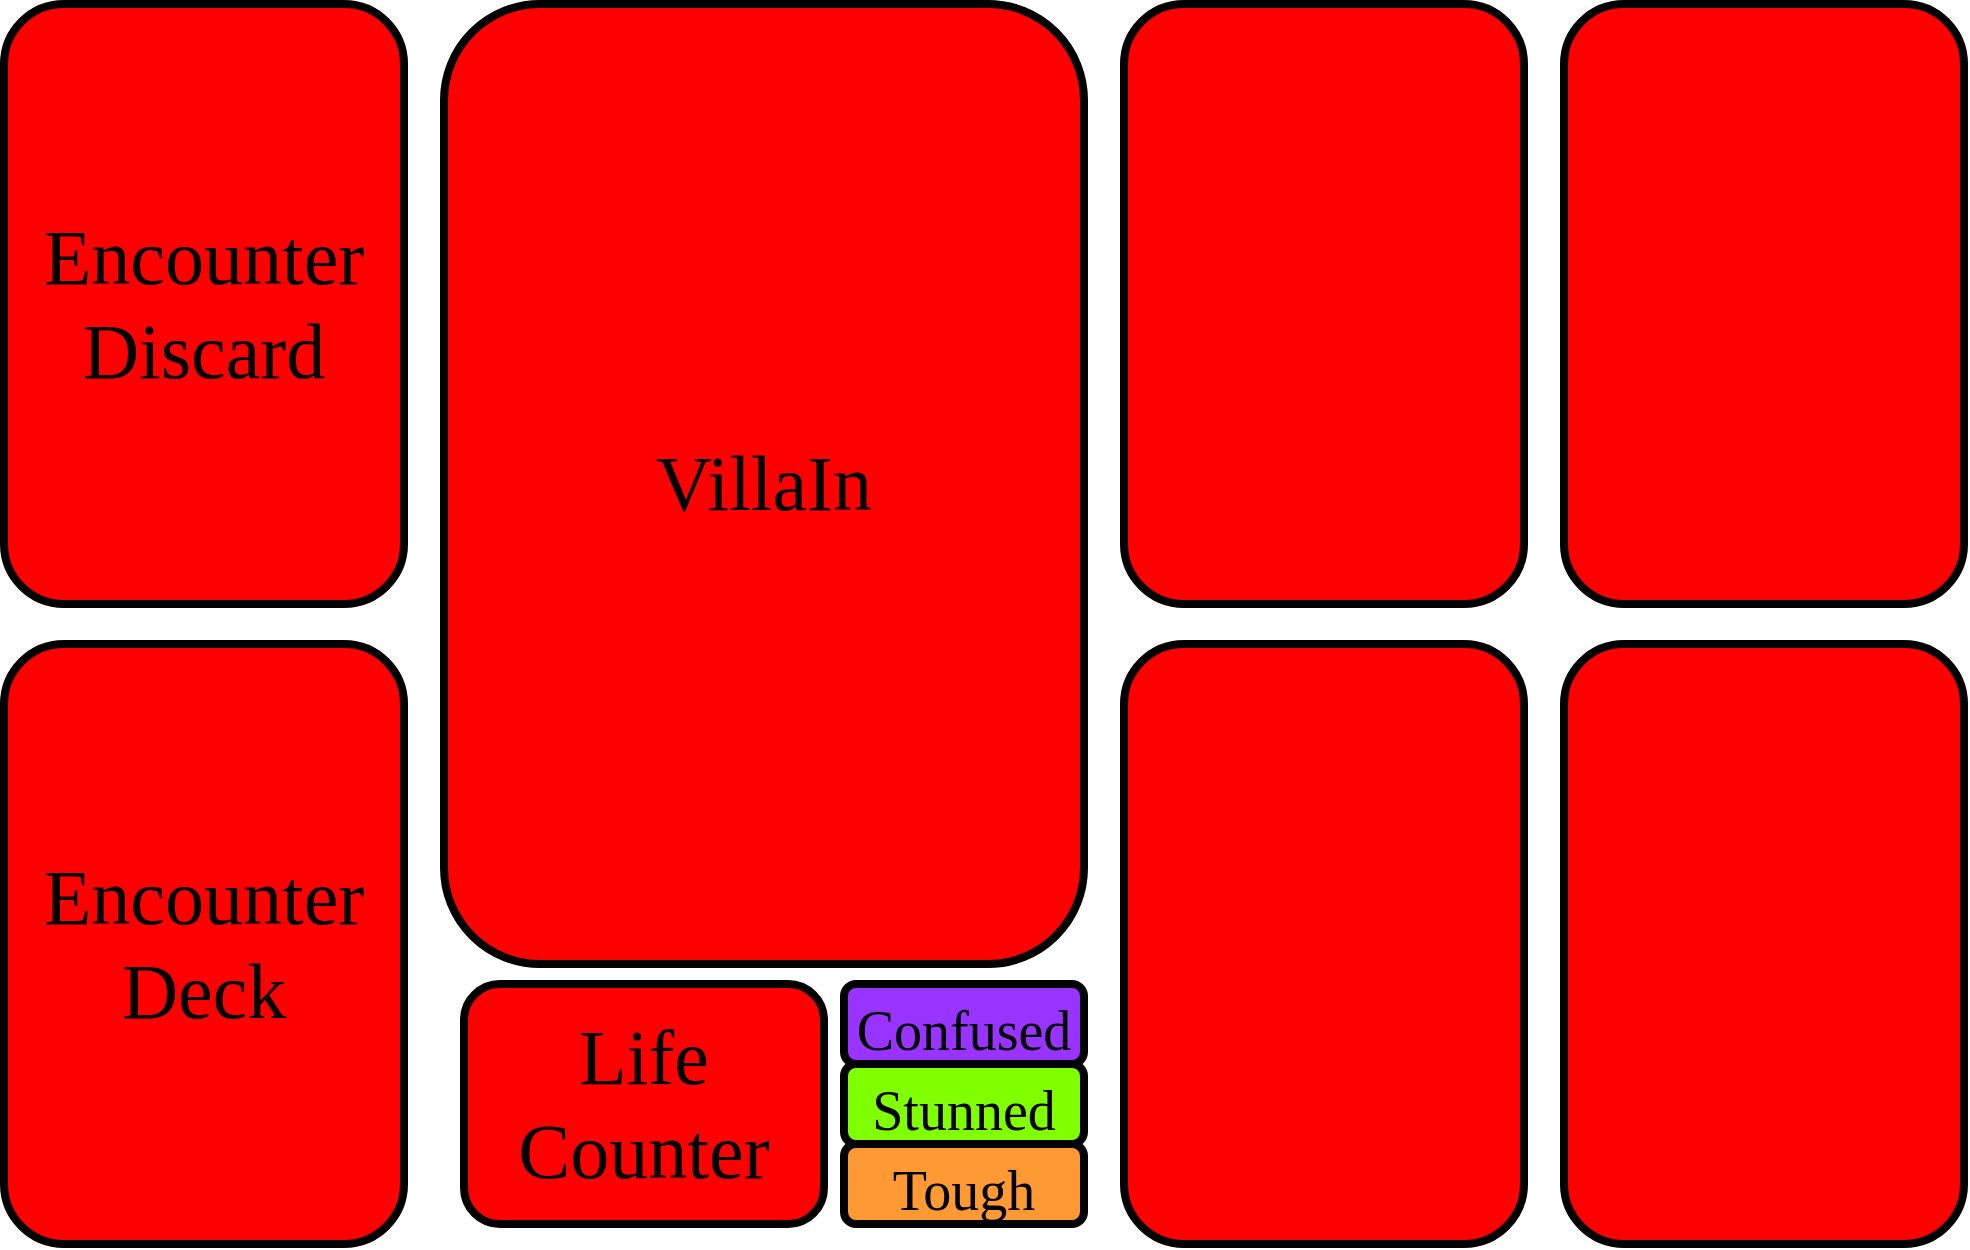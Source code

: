 <mxfile version="12.9.11" type="github">
  <diagram id="brjJ__DVkyhJXGj2bPSd" name="Page-1">
    <mxGraphModel dx="1678" dy="886" grid="1" gridSize="10" guides="0" tooltips="1" connect="0" arrows="0" fold="1" page="1" pageScale="1" pageWidth="1000" pageHeight="640" math="0" shadow="0" extFonts="Bangers^https://fonts.googleapis.com/css?family=Bangers">
      <root>
        <mxCell id="0" />
        <mxCell id="1" parent="0" />
        <mxCell id="JxzRHoV-RRK4VgL_k4cQ-1" value="Encounter Deck" style="rounded=1;whiteSpace=wrap;html=1;aspect=fixed;fontFamily=Bangers;FType=g;fontSize=39;fillColor=#FF0000;strokeWidth=4;shadow=0;comic=0;glass=0;" parent="1" vertex="1">
          <mxGeometry x="10" y="330" width="200" height="300" as="geometry" />
        </mxCell>
        <mxCell id="JxzRHoV-RRK4VgL_k4cQ-2" value="Encounter Discard" style="rounded=1;whiteSpace=wrap;html=1;aspect=fixed;fontFamily=Bangers;FType=g;fontSize=39;fillColor=#FF0000;strokeWidth=4;shadow=0;comic=0;glass=0;" parent="1" vertex="1">
          <mxGeometry x="10" y="10" width="200" height="300" as="geometry" />
        </mxCell>
        <mxCell id="JxzRHoV-RRK4VgL_k4cQ-3" value="VillaIn" style="rounded=1;whiteSpace=wrap;html=1;aspect=fixed;fontFamily=Bangers;FType=g;fontSize=39;fillColor=#FF0000;strokeWidth=4;shadow=0;comic=0;glass=0;" parent="1" vertex="1">
          <mxGeometry x="230" y="10" width="320" height="480" as="geometry" />
        </mxCell>
        <mxCell id="JxzRHoV-RRK4VgL_k4cQ-4" value="Life Counter" style="rounded=1;whiteSpace=wrap;html=1;fontFamily=Bangers;FType=g;fontSize=39;fillColor=#FF0000;strokeWidth=4;shadow=0;comic=0;glass=0;aspect=fixed;" parent="1" vertex="1">
          <mxGeometry x="240" y="500" width="180" height="120" as="geometry" />
        </mxCell>
        <mxCell id="Fyu6JnIq5bOG8-9G4B80-1" value="" style="rounded=1;whiteSpace=wrap;html=1;aspect=fixed;fontFamily=Bangers;FType=g;fontSize=39;fillColor=#FF0000;strokeWidth=4;shadow=0;comic=0;glass=0;" parent="1" vertex="1">
          <mxGeometry x="570" y="10" width="200" height="300" as="geometry" />
        </mxCell>
        <mxCell id="Fyu6JnIq5bOG8-9G4B80-2" value="" style="rounded=1;whiteSpace=wrap;html=1;aspect=fixed;fontFamily=Bangers;FType=g;fontSize=39;fillColor=#FF0000;strokeWidth=4;shadow=0;comic=0;glass=0;" parent="1" vertex="1">
          <mxGeometry x="790" y="10" width="200" height="300" as="geometry" />
        </mxCell>
        <mxCell id="Fyu6JnIq5bOG8-9G4B80-5" value="" style="rounded=1;whiteSpace=wrap;html=1;aspect=fixed;fontFamily=Bangers;FType=g;fontSize=39;fillColor=#FF0000;strokeWidth=4;shadow=0;comic=0;glass=0;" parent="1" vertex="1">
          <mxGeometry x="790" y="330" width="200" height="300" as="geometry" />
        </mxCell>
        <mxCell id="Fyu6JnIq5bOG8-9G4B80-9" value="&lt;font style=&quot;font-size: 28px&quot;&gt;Stunned&lt;/font&gt;" style="rounded=1;whiteSpace=wrap;html=1;fontFamily=Bangers;FType=g;fontSize=39;fillColor=#80FF00;strokeWidth=4;shadow=0;comic=0;glass=0;" parent="1" vertex="1">
          <mxGeometry x="430" y="540" width="120" height="40" as="geometry" />
        </mxCell>
        <mxCell id="Fyu6JnIq5bOG8-9G4B80-10" value="&lt;font style=&quot;font-size: 28px&quot;&gt;Confused&lt;/font&gt;" style="rounded=1;whiteSpace=wrap;html=1;fontFamily=Bangers;FType=g;fontSize=39;fillColor=#9933FF;strokeWidth=4;shadow=0;comic=0;glass=0;" parent="1" vertex="1">
          <mxGeometry x="430" y="500" width="120" height="40" as="geometry" />
        </mxCell>
        <mxCell id="Fyu6JnIq5bOG8-9G4B80-11" value="&lt;font style=&quot;font-size: 28px&quot;&gt;Tough&lt;/font&gt;" style="rounded=1;whiteSpace=wrap;html=1;fontFamily=Bangers;FType=g;fontSize=39;fillColor=#FF9933;strokeWidth=4;shadow=0;comic=0;glass=0;" parent="1" vertex="1">
          <mxGeometry x="430" y="580" width="120" height="40" as="geometry" />
        </mxCell>
        <mxCell id="9AOk7Fzz6J71zGV17_-1-1" value="" style="rounded=1;whiteSpace=wrap;html=1;aspect=fixed;fontFamily=Bangers;FType=g;fontSize=39;fillColor=#FF0000;strokeWidth=4;shadow=0;comic=0;glass=0;" vertex="1" parent="1">
          <mxGeometry x="570" y="330" width="200" height="300" as="geometry" />
        </mxCell>
      </root>
    </mxGraphModel>
  </diagram>
</mxfile>
